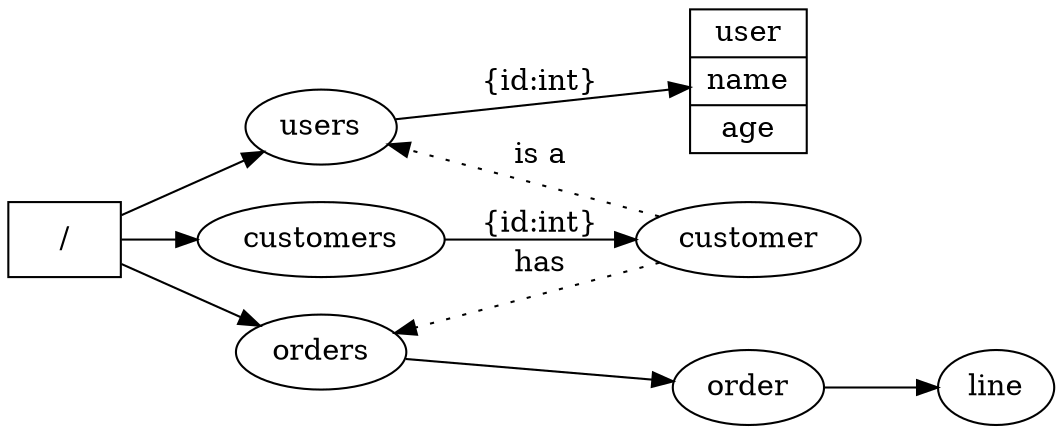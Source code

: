 digraph G {
    splines="FALSE";
    rankdir=LR;

    /* Entities */
    user [label="user|name|age", shape="record", URL="user.html"]
    root [label="/", shape="record"]

    /* Relationships */
    //F1 -> person[label=".63"]

    root -> users;
    users -> user[label="{id:int}"];

    root -> customers;
    customers -> customer[label="{id:int}"]
    customer -> orders[label="has", style="dotted"];
    customer -> users[label="is a", style="dotted"];
    
    root -> orders;
    orders -> order;
    order -> line;

    { rank=same; users customers orders }


    /* Ranks */
    // { rank=|same,min,max,# max is bottom|; person; };
}